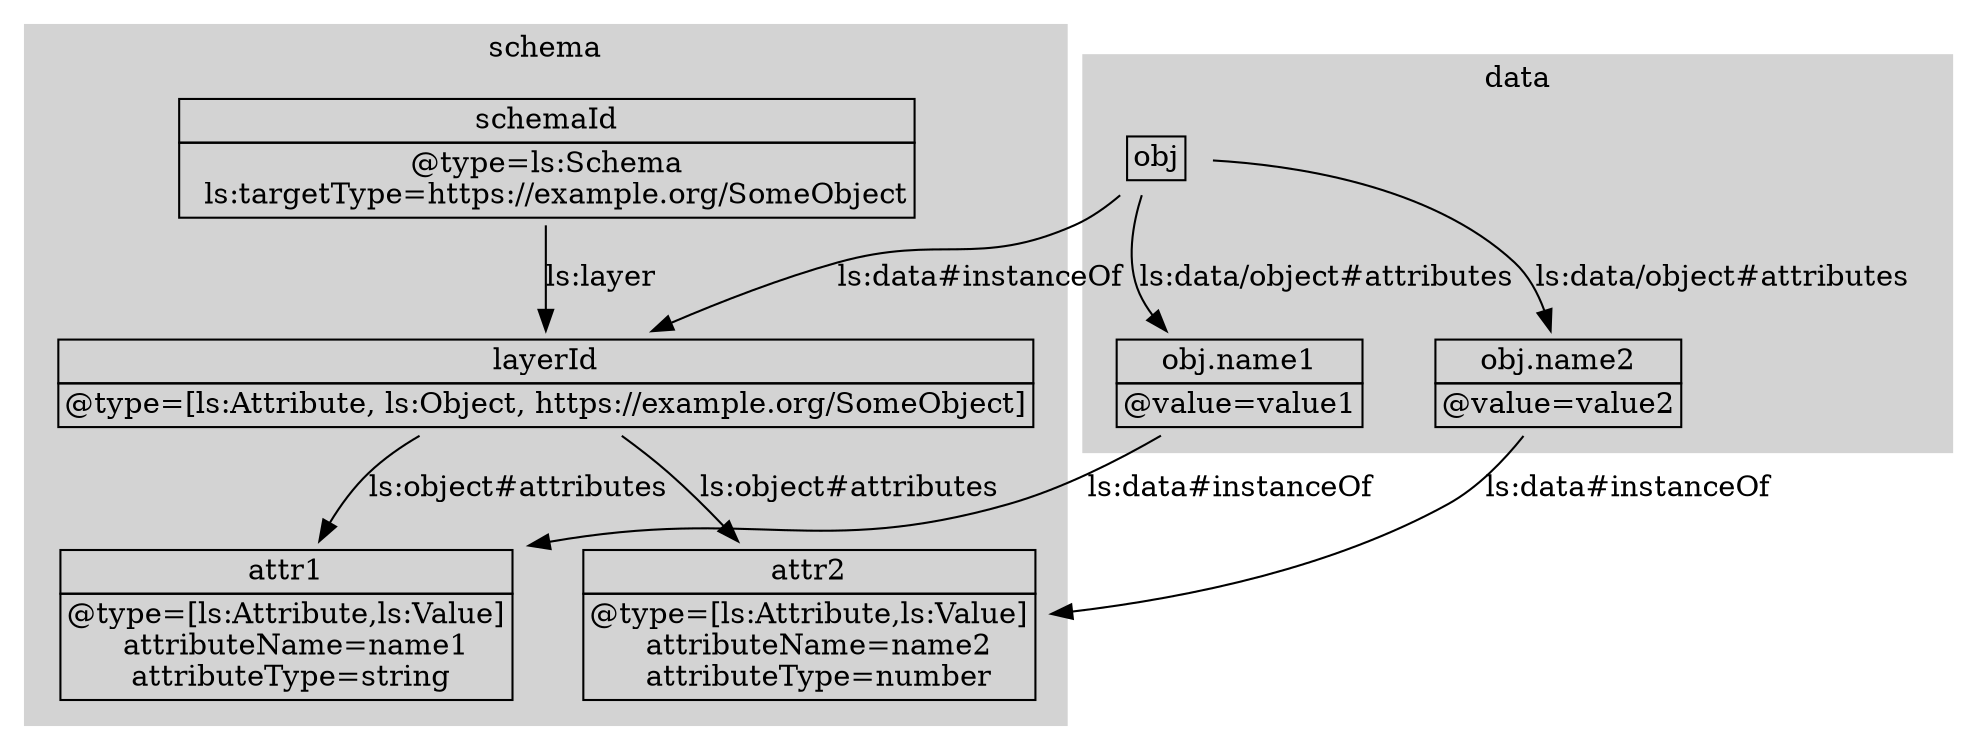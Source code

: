 digraph g {
  node[color="black",fontcolor="black",shape="plaintext"];

  subgraph cluster_0 {
  label="schema";
  style="filled";
  color="lightgrey";

  node[color="black",fontcolor="black",shape="plaintext"];
  edge[color="black",fontcolor="black"];

  schemaRoot [ label=<
  <table border="0" cellborder="1" cellspacing="0">
  <tr><td>schemaId</td></tr>
  <tr><td>@type=ls:Schema<br/>
  ls:targetType=https://example.org/SomeObject</td></tr>
  </table>>];
  
  layerRoot [ label=<
  <table border="0" cellborder="1" cellspacing="0">
  <tr><td>layerId</td></tr>
  <tr><td>@type=[ls:Attribute, ls:Object, https://example.org/SomeObject]</td></tr>
  </table>>];

  attribute1 [ label=<
  <table border="0" cellborder="1" cellspacing="0">
  <tr><td>attr1</td></tr>
  <tr><td>@type=[ls:Attribute,ls:Value]<br/>
  attributeName=name1<br/>
  attributeType=string </td></tr>
  </table>>];
  attribute2 [ label=<
  <table border="0" cellborder="1" cellspacing="0">
  <tr><td>attr2</td></tr>
  <tr><td>@type=[ls:Attribute,ls:Value]<br/>
  attributeName=name2<br/>
  attributeType=number</td></tr>
  </table>>];

  schemaRoot -> layerRoot [ label="ls:layer"];
  layerRoot -> attribute1 [  label="ls:object#attributes"];
  layerRoot -> attribute2 [  label="ls:object#attributes"];

  }

  subgraph cluster_1{
  label="data";
  style="filled";
  color="lightgrey";

   obj [label=<
   <table border="0" cellborder="1" cellspacing="0">
   <tr><td>obj</td></tr>
   </table>>];
   
   a1 [label=<
   <table border="0" cellborder="1" cellspacing="0">
   <tr><td>obj.name1</td></tr>
   <tr><td>@value=value1</td></tr>
   </table>>];
   a2[label=<
   <table border="0" cellborder="1" cellspacing="0">
   <tr><td>obj.name2</td></tr>
   <tr><td>@value=value2</td></tr>
   </table>>];

   obj -> a1 [label="ls:data/object#attributes"];
   obj -> a2 [label="ls:data/object#attributes"];

   obj -> layerRoot [label="ls:data#instanceOf"];
   a1 -> attribute1 [label="ls:data#instanceOf"];
   a2 -> attribute2 [label="ls:data#instanceOf"];
  }
}